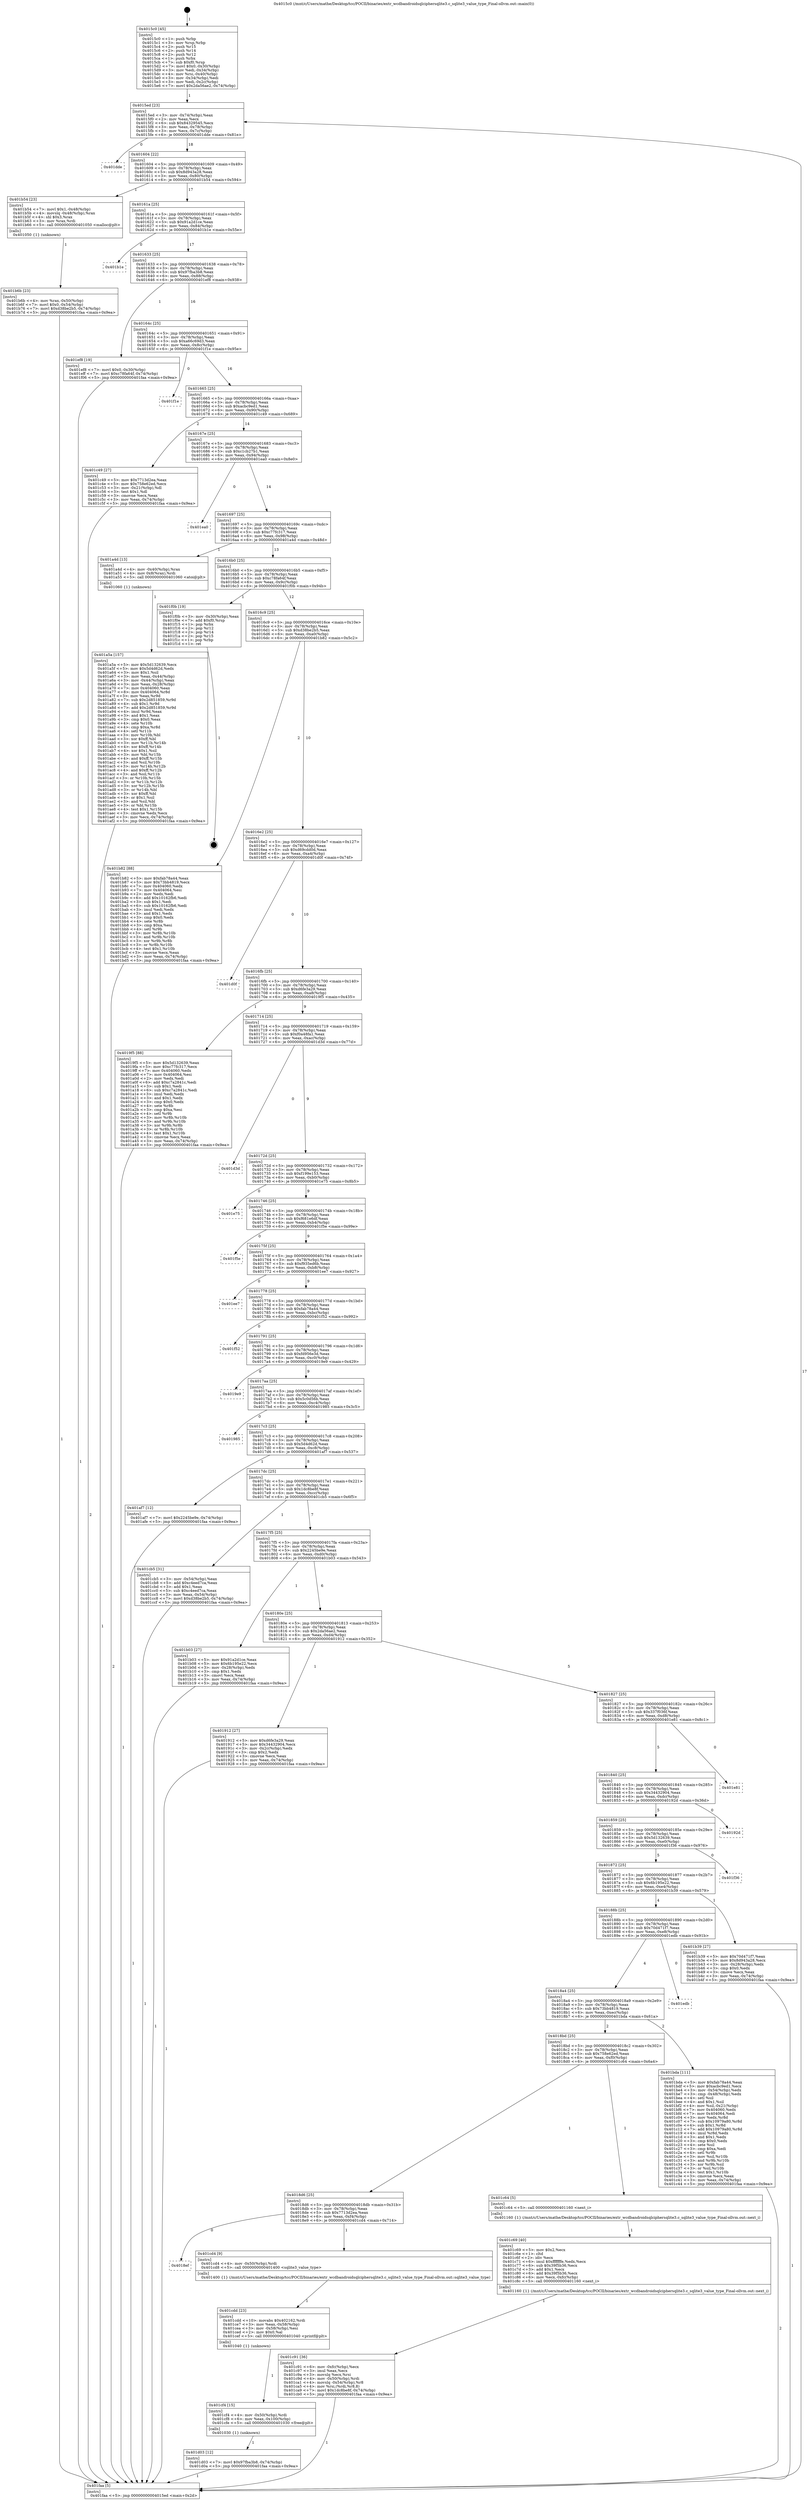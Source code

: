 digraph "0x4015c0" {
  label = "0x4015c0 (/mnt/c/Users/mathe/Desktop/tcc/POCII/binaries/extr_wcdbandroidsqlciphersqlite3.c_sqlite3_value_type_Final-ollvm.out::main(0))"
  labelloc = "t"
  node[shape=record]

  Entry [label="",width=0.3,height=0.3,shape=circle,fillcolor=black,style=filled]
  "0x4015ed" [label="{
     0x4015ed [23]\l
     | [instrs]\l
     &nbsp;&nbsp;0x4015ed \<+3\>: mov -0x74(%rbp),%eax\l
     &nbsp;&nbsp;0x4015f0 \<+2\>: mov %eax,%ecx\l
     &nbsp;&nbsp;0x4015f2 \<+6\>: sub $0x84329545,%ecx\l
     &nbsp;&nbsp;0x4015f8 \<+3\>: mov %eax,-0x78(%rbp)\l
     &nbsp;&nbsp;0x4015fb \<+3\>: mov %ecx,-0x7c(%rbp)\l
     &nbsp;&nbsp;0x4015fe \<+6\>: je 0000000000401dde \<main+0x81e\>\l
  }"]
  "0x401dde" [label="{
     0x401dde\l
  }", style=dashed]
  "0x401604" [label="{
     0x401604 [22]\l
     | [instrs]\l
     &nbsp;&nbsp;0x401604 \<+5\>: jmp 0000000000401609 \<main+0x49\>\l
     &nbsp;&nbsp;0x401609 \<+3\>: mov -0x78(%rbp),%eax\l
     &nbsp;&nbsp;0x40160c \<+5\>: sub $0x8d943a28,%eax\l
     &nbsp;&nbsp;0x401611 \<+3\>: mov %eax,-0x80(%rbp)\l
     &nbsp;&nbsp;0x401614 \<+6\>: je 0000000000401b54 \<main+0x594\>\l
  }"]
  Exit [label="",width=0.3,height=0.3,shape=circle,fillcolor=black,style=filled,peripheries=2]
  "0x401b54" [label="{
     0x401b54 [23]\l
     | [instrs]\l
     &nbsp;&nbsp;0x401b54 \<+7\>: movl $0x1,-0x48(%rbp)\l
     &nbsp;&nbsp;0x401b5b \<+4\>: movslq -0x48(%rbp),%rax\l
     &nbsp;&nbsp;0x401b5f \<+4\>: shl $0x3,%rax\l
     &nbsp;&nbsp;0x401b63 \<+3\>: mov %rax,%rdi\l
     &nbsp;&nbsp;0x401b66 \<+5\>: call 0000000000401050 \<malloc@plt\>\l
     | [calls]\l
     &nbsp;&nbsp;0x401050 \{1\} (unknown)\l
  }"]
  "0x40161a" [label="{
     0x40161a [25]\l
     | [instrs]\l
     &nbsp;&nbsp;0x40161a \<+5\>: jmp 000000000040161f \<main+0x5f\>\l
     &nbsp;&nbsp;0x40161f \<+3\>: mov -0x78(%rbp),%eax\l
     &nbsp;&nbsp;0x401622 \<+5\>: sub $0x91a2d1ce,%eax\l
     &nbsp;&nbsp;0x401627 \<+6\>: mov %eax,-0x84(%rbp)\l
     &nbsp;&nbsp;0x40162d \<+6\>: je 0000000000401b1e \<main+0x55e\>\l
  }"]
  "0x401d03" [label="{
     0x401d03 [12]\l
     | [instrs]\l
     &nbsp;&nbsp;0x401d03 \<+7\>: movl $0x97fba3b8,-0x74(%rbp)\l
     &nbsp;&nbsp;0x401d0a \<+5\>: jmp 0000000000401faa \<main+0x9ea\>\l
  }"]
  "0x401b1e" [label="{
     0x401b1e\l
  }", style=dashed]
  "0x401633" [label="{
     0x401633 [25]\l
     | [instrs]\l
     &nbsp;&nbsp;0x401633 \<+5\>: jmp 0000000000401638 \<main+0x78\>\l
     &nbsp;&nbsp;0x401638 \<+3\>: mov -0x78(%rbp),%eax\l
     &nbsp;&nbsp;0x40163b \<+5\>: sub $0x97fba3b8,%eax\l
     &nbsp;&nbsp;0x401640 \<+6\>: mov %eax,-0x88(%rbp)\l
     &nbsp;&nbsp;0x401646 \<+6\>: je 0000000000401ef8 \<main+0x938\>\l
  }"]
  "0x401cf4" [label="{
     0x401cf4 [15]\l
     | [instrs]\l
     &nbsp;&nbsp;0x401cf4 \<+4\>: mov -0x50(%rbp),%rdi\l
     &nbsp;&nbsp;0x401cf8 \<+6\>: mov %eax,-0x100(%rbp)\l
     &nbsp;&nbsp;0x401cfe \<+5\>: call 0000000000401030 \<free@plt\>\l
     | [calls]\l
     &nbsp;&nbsp;0x401030 \{1\} (unknown)\l
  }"]
  "0x401ef8" [label="{
     0x401ef8 [19]\l
     | [instrs]\l
     &nbsp;&nbsp;0x401ef8 \<+7\>: movl $0x0,-0x30(%rbp)\l
     &nbsp;&nbsp;0x401eff \<+7\>: movl $0xc78fa64f,-0x74(%rbp)\l
     &nbsp;&nbsp;0x401f06 \<+5\>: jmp 0000000000401faa \<main+0x9ea\>\l
  }"]
  "0x40164c" [label="{
     0x40164c [25]\l
     | [instrs]\l
     &nbsp;&nbsp;0x40164c \<+5\>: jmp 0000000000401651 \<main+0x91\>\l
     &nbsp;&nbsp;0x401651 \<+3\>: mov -0x78(%rbp),%eax\l
     &nbsp;&nbsp;0x401654 \<+5\>: sub $0xa66c69d3,%eax\l
     &nbsp;&nbsp;0x401659 \<+6\>: mov %eax,-0x8c(%rbp)\l
     &nbsp;&nbsp;0x40165f \<+6\>: je 0000000000401f1e \<main+0x95e\>\l
  }"]
  "0x401cdd" [label="{
     0x401cdd [23]\l
     | [instrs]\l
     &nbsp;&nbsp;0x401cdd \<+10\>: movabs $0x402162,%rdi\l
     &nbsp;&nbsp;0x401ce7 \<+3\>: mov %eax,-0x58(%rbp)\l
     &nbsp;&nbsp;0x401cea \<+3\>: mov -0x58(%rbp),%esi\l
     &nbsp;&nbsp;0x401ced \<+2\>: mov $0x0,%al\l
     &nbsp;&nbsp;0x401cef \<+5\>: call 0000000000401040 \<printf@plt\>\l
     | [calls]\l
     &nbsp;&nbsp;0x401040 \{1\} (unknown)\l
  }"]
  "0x401f1e" [label="{
     0x401f1e\l
  }", style=dashed]
  "0x401665" [label="{
     0x401665 [25]\l
     | [instrs]\l
     &nbsp;&nbsp;0x401665 \<+5\>: jmp 000000000040166a \<main+0xaa\>\l
     &nbsp;&nbsp;0x40166a \<+3\>: mov -0x78(%rbp),%eax\l
     &nbsp;&nbsp;0x40166d \<+5\>: sub $0xacbc9ed1,%eax\l
     &nbsp;&nbsp;0x401672 \<+6\>: mov %eax,-0x90(%rbp)\l
     &nbsp;&nbsp;0x401678 \<+6\>: je 0000000000401c49 \<main+0x689\>\l
  }"]
  "0x4018ef" [label="{
     0x4018ef\l
  }", style=dashed]
  "0x401c49" [label="{
     0x401c49 [27]\l
     | [instrs]\l
     &nbsp;&nbsp;0x401c49 \<+5\>: mov $0x7713d2ea,%eax\l
     &nbsp;&nbsp;0x401c4e \<+5\>: mov $0x758e62ed,%ecx\l
     &nbsp;&nbsp;0x401c53 \<+3\>: mov -0x21(%rbp),%dl\l
     &nbsp;&nbsp;0x401c56 \<+3\>: test $0x1,%dl\l
     &nbsp;&nbsp;0x401c59 \<+3\>: cmovne %ecx,%eax\l
     &nbsp;&nbsp;0x401c5c \<+3\>: mov %eax,-0x74(%rbp)\l
     &nbsp;&nbsp;0x401c5f \<+5\>: jmp 0000000000401faa \<main+0x9ea\>\l
  }"]
  "0x40167e" [label="{
     0x40167e [25]\l
     | [instrs]\l
     &nbsp;&nbsp;0x40167e \<+5\>: jmp 0000000000401683 \<main+0xc3\>\l
     &nbsp;&nbsp;0x401683 \<+3\>: mov -0x78(%rbp),%eax\l
     &nbsp;&nbsp;0x401686 \<+5\>: sub $0xc1cb27b1,%eax\l
     &nbsp;&nbsp;0x40168b \<+6\>: mov %eax,-0x94(%rbp)\l
     &nbsp;&nbsp;0x401691 \<+6\>: je 0000000000401ea0 \<main+0x8e0\>\l
  }"]
  "0x401cd4" [label="{
     0x401cd4 [9]\l
     | [instrs]\l
     &nbsp;&nbsp;0x401cd4 \<+4\>: mov -0x50(%rbp),%rdi\l
     &nbsp;&nbsp;0x401cd8 \<+5\>: call 0000000000401400 \<sqlite3_value_type\>\l
     | [calls]\l
     &nbsp;&nbsp;0x401400 \{1\} (/mnt/c/Users/mathe/Desktop/tcc/POCII/binaries/extr_wcdbandroidsqlciphersqlite3.c_sqlite3_value_type_Final-ollvm.out::sqlite3_value_type)\l
  }"]
  "0x401ea0" [label="{
     0x401ea0\l
  }", style=dashed]
  "0x401697" [label="{
     0x401697 [25]\l
     | [instrs]\l
     &nbsp;&nbsp;0x401697 \<+5\>: jmp 000000000040169c \<main+0xdc\>\l
     &nbsp;&nbsp;0x40169c \<+3\>: mov -0x78(%rbp),%eax\l
     &nbsp;&nbsp;0x40169f \<+5\>: sub $0xc77fc317,%eax\l
     &nbsp;&nbsp;0x4016a4 \<+6\>: mov %eax,-0x98(%rbp)\l
     &nbsp;&nbsp;0x4016aa \<+6\>: je 0000000000401a4d \<main+0x48d\>\l
  }"]
  "0x401c91" [label="{
     0x401c91 [36]\l
     | [instrs]\l
     &nbsp;&nbsp;0x401c91 \<+6\>: mov -0xfc(%rbp),%ecx\l
     &nbsp;&nbsp;0x401c97 \<+3\>: imul %eax,%ecx\l
     &nbsp;&nbsp;0x401c9a \<+3\>: movslq %ecx,%rsi\l
     &nbsp;&nbsp;0x401c9d \<+4\>: mov -0x50(%rbp),%rdi\l
     &nbsp;&nbsp;0x401ca1 \<+4\>: movslq -0x54(%rbp),%r8\l
     &nbsp;&nbsp;0x401ca5 \<+4\>: mov %rsi,(%rdi,%r8,8)\l
     &nbsp;&nbsp;0x401ca9 \<+7\>: movl $0x1dc8be8f,-0x74(%rbp)\l
     &nbsp;&nbsp;0x401cb0 \<+5\>: jmp 0000000000401faa \<main+0x9ea\>\l
  }"]
  "0x401a4d" [label="{
     0x401a4d [13]\l
     | [instrs]\l
     &nbsp;&nbsp;0x401a4d \<+4\>: mov -0x40(%rbp),%rax\l
     &nbsp;&nbsp;0x401a51 \<+4\>: mov 0x8(%rax),%rdi\l
     &nbsp;&nbsp;0x401a55 \<+5\>: call 0000000000401060 \<atoi@plt\>\l
     | [calls]\l
     &nbsp;&nbsp;0x401060 \{1\} (unknown)\l
  }"]
  "0x4016b0" [label="{
     0x4016b0 [25]\l
     | [instrs]\l
     &nbsp;&nbsp;0x4016b0 \<+5\>: jmp 00000000004016b5 \<main+0xf5\>\l
     &nbsp;&nbsp;0x4016b5 \<+3\>: mov -0x78(%rbp),%eax\l
     &nbsp;&nbsp;0x4016b8 \<+5\>: sub $0xc78fa64f,%eax\l
     &nbsp;&nbsp;0x4016bd \<+6\>: mov %eax,-0x9c(%rbp)\l
     &nbsp;&nbsp;0x4016c3 \<+6\>: je 0000000000401f0b \<main+0x94b\>\l
  }"]
  "0x401c69" [label="{
     0x401c69 [40]\l
     | [instrs]\l
     &nbsp;&nbsp;0x401c69 \<+5\>: mov $0x2,%ecx\l
     &nbsp;&nbsp;0x401c6e \<+1\>: cltd\l
     &nbsp;&nbsp;0x401c6f \<+2\>: idiv %ecx\l
     &nbsp;&nbsp;0x401c71 \<+6\>: imul $0xfffffffe,%edx,%ecx\l
     &nbsp;&nbsp;0x401c77 \<+6\>: sub $0x39f5b36,%ecx\l
     &nbsp;&nbsp;0x401c7d \<+3\>: add $0x1,%ecx\l
     &nbsp;&nbsp;0x401c80 \<+6\>: add $0x39f5b36,%ecx\l
     &nbsp;&nbsp;0x401c86 \<+6\>: mov %ecx,-0xfc(%rbp)\l
     &nbsp;&nbsp;0x401c8c \<+5\>: call 0000000000401160 \<next_i\>\l
     | [calls]\l
     &nbsp;&nbsp;0x401160 \{1\} (/mnt/c/Users/mathe/Desktop/tcc/POCII/binaries/extr_wcdbandroidsqlciphersqlite3.c_sqlite3_value_type_Final-ollvm.out::next_i)\l
  }"]
  "0x401f0b" [label="{
     0x401f0b [19]\l
     | [instrs]\l
     &nbsp;&nbsp;0x401f0b \<+3\>: mov -0x30(%rbp),%eax\l
     &nbsp;&nbsp;0x401f0e \<+7\>: add $0xf0,%rsp\l
     &nbsp;&nbsp;0x401f15 \<+1\>: pop %rbx\l
     &nbsp;&nbsp;0x401f16 \<+2\>: pop %r12\l
     &nbsp;&nbsp;0x401f18 \<+2\>: pop %r14\l
     &nbsp;&nbsp;0x401f1a \<+2\>: pop %r15\l
     &nbsp;&nbsp;0x401f1c \<+1\>: pop %rbp\l
     &nbsp;&nbsp;0x401f1d \<+1\>: ret\l
  }"]
  "0x4016c9" [label="{
     0x4016c9 [25]\l
     | [instrs]\l
     &nbsp;&nbsp;0x4016c9 \<+5\>: jmp 00000000004016ce \<main+0x10e\>\l
     &nbsp;&nbsp;0x4016ce \<+3\>: mov -0x78(%rbp),%eax\l
     &nbsp;&nbsp;0x4016d1 \<+5\>: sub $0xd38be2b5,%eax\l
     &nbsp;&nbsp;0x4016d6 \<+6\>: mov %eax,-0xa0(%rbp)\l
     &nbsp;&nbsp;0x4016dc \<+6\>: je 0000000000401b82 \<main+0x5c2\>\l
  }"]
  "0x4018d6" [label="{
     0x4018d6 [25]\l
     | [instrs]\l
     &nbsp;&nbsp;0x4018d6 \<+5\>: jmp 00000000004018db \<main+0x31b\>\l
     &nbsp;&nbsp;0x4018db \<+3\>: mov -0x78(%rbp),%eax\l
     &nbsp;&nbsp;0x4018de \<+5\>: sub $0x7713d2ea,%eax\l
     &nbsp;&nbsp;0x4018e3 \<+6\>: mov %eax,-0xf4(%rbp)\l
     &nbsp;&nbsp;0x4018e9 \<+6\>: je 0000000000401cd4 \<main+0x714\>\l
  }"]
  "0x401b82" [label="{
     0x401b82 [88]\l
     | [instrs]\l
     &nbsp;&nbsp;0x401b82 \<+5\>: mov $0xfab78a44,%eax\l
     &nbsp;&nbsp;0x401b87 \<+5\>: mov $0x73bb4819,%ecx\l
     &nbsp;&nbsp;0x401b8c \<+7\>: mov 0x404060,%edx\l
     &nbsp;&nbsp;0x401b93 \<+7\>: mov 0x404064,%esi\l
     &nbsp;&nbsp;0x401b9a \<+2\>: mov %edx,%edi\l
     &nbsp;&nbsp;0x401b9c \<+6\>: add $0x10162fb6,%edi\l
     &nbsp;&nbsp;0x401ba2 \<+3\>: sub $0x1,%edi\l
     &nbsp;&nbsp;0x401ba5 \<+6\>: sub $0x10162fb6,%edi\l
     &nbsp;&nbsp;0x401bab \<+3\>: imul %edi,%edx\l
     &nbsp;&nbsp;0x401bae \<+3\>: and $0x1,%edx\l
     &nbsp;&nbsp;0x401bb1 \<+3\>: cmp $0x0,%edx\l
     &nbsp;&nbsp;0x401bb4 \<+4\>: sete %r8b\l
     &nbsp;&nbsp;0x401bb8 \<+3\>: cmp $0xa,%esi\l
     &nbsp;&nbsp;0x401bbb \<+4\>: setl %r9b\l
     &nbsp;&nbsp;0x401bbf \<+3\>: mov %r8b,%r10b\l
     &nbsp;&nbsp;0x401bc2 \<+3\>: and %r9b,%r10b\l
     &nbsp;&nbsp;0x401bc5 \<+3\>: xor %r9b,%r8b\l
     &nbsp;&nbsp;0x401bc8 \<+3\>: or %r8b,%r10b\l
     &nbsp;&nbsp;0x401bcb \<+4\>: test $0x1,%r10b\l
     &nbsp;&nbsp;0x401bcf \<+3\>: cmovne %ecx,%eax\l
     &nbsp;&nbsp;0x401bd2 \<+3\>: mov %eax,-0x74(%rbp)\l
     &nbsp;&nbsp;0x401bd5 \<+5\>: jmp 0000000000401faa \<main+0x9ea\>\l
  }"]
  "0x4016e2" [label="{
     0x4016e2 [25]\l
     | [instrs]\l
     &nbsp;&nbsp;0x4016e2 \<+5\>: jmp 00000000004016e7 \<main+0x127\>\l
     &nbsp;&nbsp;0x4016e7 \<+3\>: mov -0x78(%rbp),%eax\l
     &nbsp;&nbsp;0x4016ea \<+5\>: sub $0xd69cdd0d,%eax\l
     &nbsp;&nbsp;0x4016ef \<+6\>: mov %eax,-0xa4(%rbp)\l
     &nbsp;&nbsp;0x4016f5 \<+6\>: je 0000000000401d0f \<main+0x74f\>\l
  }"]
  "0x401c64" [label="{
     0x401c64 [5]\l
     | [instrs]\l
     &nbsp;&nbsp;0x401c64 \<+5\>: call 0000000000401160 \<next_i\>\l
     | [calls]\l
     &nbsp;&nbsp;0x401160 \{1\} (/mnt/c/Users/mathe/Desktop/tcc/POCII/binaries/extr_wcdbandroidsqlciphersqlite3.c_sqlite3_value_type_Final-ollvm.out::next_i)\l
  }"]
  "0x401d0f" [label="{
     0x401d0f\l
  }", style=dashed]
  "0x4016fb" [label="{
     0x4016fb [25]\l
     | [instrs]\l
     &nbsp;&nbsp;0x4016fb \<+5\>: jmp 0000000000401700 \<main+0x140\>\l
     &nbsp;&nbsp;0x401700 \<+3\>: mov -0x78(%rbp),%eax\l
     &nbsp;&nbsp;0x401703 \<+5\>: sub $0xd6fe3a29,%eax\l
     &nbsp;&nbsp;0x401708 \<+6\>: mov %eax,-0xa8(%rbp)\l
     &nbsp;&nbsp;0x40170e \<+6\>: je 00000000004019f5 \<main+0x435\>\l
  }"]
  "0x4018bd" [label="{
     0x4018bd [25]\l
     | [instrs]\l
     &nbsp;&nbsp;0x4018bd \<+5\>: jmp 00000000004018c2 \<main+0x302\>\l
     &nbsp;&nbsp;0x4018c2 \<+3\>: mov -0x78(%rbp),%eax\l
     &nbsp;&nbsp;0x4018c5 \<+5\>: sub $0x758e62ed,%eax\l
     &nbsp;&nbsp;0x4018ca \<+6\>: mov %eax,-0xf0(%rbp)\l
     &nbsp;&nbsp;0x4018d0 \<+6\>: je 0000000000401c64 \<main+0x6a4\>\l
  }"]
  "0x4019f5" [label="{
     0x4019f5 [88]\l
     | [instrs]\l
     &nbsp;&nbsp;0x4019f5 \<+5\>: mov $0x5d132639,%eax\l
     &nbsp;&nbsp;0x4019fa \<+5\>: mov $0xc77fc317,%ecx\l
     &nbsp;&nbsp;0x4019ff \<+7\>: mov 0x404060,%edx\l
     &nbsp;&nbsp;0x401a06 \<+7\>: mov 0x404064,%esi\l
     &nbsp;&nbsp;0x401a0d \<+2\>: mov %edx,%edi\l
     &nbsp;&nbsp;0x401a0f \<+6\>: add $0xc7a2841c,%edi\l
     &nbsp;&nbsp;0x401a15 \<+3\>: sub $0x1,%edi\l
     &nbsp;&nbsp;0x401a18 \<+6\>: sub $0xc7a2841c,%edi\l
     &nbsp;&nbsp;0x401a1e \<+3\>: imul %edi,%edx\l
     &nbsp;&nbsp;0x401a21 \<+3\>: and $0x1,%edx\l
     &nbsp;&nbsp;0x401a24 \<+3\>: cmp $0x0,%edx\l
     &nbsp;&nbsp;0x401a27 \<+4\>: sete %r8b\l
     &nbsp;&nbsp;0x401a2b \<+3\>: cmp $0xa,%esi\l
     &nbsp;&nbsp;0x401a2e \<+4\>: setl %r9b\l
     &nbsp;&nbsp;0x401a32 \<+3\>: mov %r8b,%r10b\l
     &nbsp;&nbsp;0x401a35 \<+3\>: and %r9b,%r10b\l
     &nbsp;&nbsp;0x401a38 \<+3\>: xor %r9b,%r8b\l
     &nbsp;&nbsp;0x401a3b \<+3\>: or %r8b,%r10b\l
     &nbsp;&nbsp;0x401a3e \<+4\>: test $0x1,%r10b\l
     &nbsp;&nbsp;0x401a42 \<+3\>: cmovne %ecx,%eax\l
     &nbsp;&nbsp;0x401a45 \<+3\>: mov %eax,-0x74(%rbp)\l
     &nbsp;&nbsp;0x401a48 \<+5\>: jmp 0000000000401faa \<main+0x9ea\>\l
  }"]
  "0x401714" [label="{
     0x401714 [25]\l
     | [instrs]\l
     &nbsp;&nbsp;0x401714 \<+5\>: jmp 0000000000401719 \<main+0x159\>\l
     &nbsp;&nbsp;0x401719 \<+3\>: mov -0x78(%rbp),%eax\l
     &nbsp;&nbsp;0x40171c \<+5\>: sub $0xf0a48fa1,%eax\l
     &nbsp;&nbsp;0x401721 \<+6\>: mov %eax,-0xac(%rbp)\l
     &nbsp;&nbsp;0x401727 \<+6\>: je 0000000000401d3d \<main+0x77d\>\l
  }"]
  "0x401bda" [label="{
     0x401bda [111]\l
     | [instrs]\l
     &nbsp;&nbsp;0x401bda \<+5\>: mov $0xfab78a44,%eax\l
     &nbsp;&nbsp;0x401bdf \<+5\>: mov $0xacbc9ed1,%ecx\l
     &nbsp;&nbsp;0x401be4 \<+3\>: mov -0x54(%rbp),%edx\l
     &nbsp;&nbsp;0x401be7 \<+3\>: cmp -0x48(%rbp),%edx\l
     &nbsp;&nbsp;0x401bea \<+4\>: setl %sil\l
     &nbsp;&nbsp;0x401bee \<+4\>: and $0x1,%sil\l
     &nbsp;&nbsp;0x401bf2 \<+4\>: mov %sil,-0x21(%rbp)\l
     &nbsp;&nbsp;0x401bf6 \<+7\>: mov 0x404060,%edx\l
     &nbsp;&nbsp;0x401bfd \<+7\>: mov 0x404064,%edi\l
     &nbsp;&nbsp;0x401c04 \<+3\>: mov %edx,%r8d\l
     &nbsp;&nbsp;0x401c07 \<+7\>: sub $0x10979a80,%r8d\l
     &nbsp;&nbsp;0x401c0e \<+4\>: sub $0x1,%r8d\l
     &nbsp;&nbsp;0x401c12 \<+7\>: add $0x10979a80,%r8d\l
     &nbsp;&nbsp;0x401c19 \<+4\>: imul %r8d,%edx\l
     &nbsp;&nbsp;0x401c1d \<+3\>: and $0x1,%edx\l
     &nbsp;&nbsp;0x401c20 \<+3\>: cmp $0x0,%edx\l
     &nbsp;&nbsp;0x401c23 \<+4\>: sete %sil\l
     &nbsp;&nbsp;0x401c27 \<+3\>: cmp $0xa,%edi\l
     &nbsp;&nbsp;0x401c2a \<+4\>: setl %r9b\l
     &nbsp;&nbsp;0x401c2e \<+3\>: mov %sil,%r10b\l
     &nbsp;&nbsp;0x401c31 \<+3\>: and %r9b,%r10b\l
     &nbsp;&nbsp;0x401c34 \<+3\>: xor %r9b,%sil\l
     &nbsp;&nbsp;0x401c37 \<+3\>: or %sil,%r10b\l
     &nbsp;&nbsp;0x401c3a \<+4\>: test $0x1,%r10b\l
     &nbsp;&nbsp;0x401c3e \<+3\>: cmovne %ecx,%eax\l
     &nbsp;&nbsp;0x401c41 \<+3\>: mov %eax,-0x74(%rbp)\l
     &nbsp;&nbsp;0x401c44 \<+5\>: jmp 0000000000401faa \<main+0x9ea\>\l
  }"]
  "0x401d3d" [label="{
     0x401d3d\l
  }", style=dashed]
  "0x40172d" [label="{
     0x40172d [25]\l
     | [instrs]\l
     &nbsp;&nbsp;0x40172d \<+5\>: jmp 0000000000401732 \<main+0x172\>\l
     &nbsp;&nbsp;0x401732 \<+3\>: mov -0x78(%rbp),%eax\l
     &nbsp;&nbsp;0x401735 \<+5\>: sub $0xf199e153,%eax\l
     &nbsp;&nbsp;0x40173a \<+6\>: mov %eax,-0xb0(%rbp)\l
     &nbsp;&nbsp;0x401740 \<+6\>: je 0000000000401e75 \<main+0x8b5\>\l
  }"]
  "0x4018a4" [label="{
     0x4018a4 [25]\l
     | [instrs]\l
     &nbsp;&nbsp;0x4018a4 \<+5\>: jmp 00000000004018a9 \<main+0x2e9\>\l
     &nbsp;&nbsp;0x4018a9 \<+3\>: mov -0x78(%rbp),%eax\l
     &nbsp;&nbsp;0x4018ac \<+5\>: sub $0x73bb4819,%eax\l
     &nbsp;&nbsp;0x4018b1 \<+6\>: mov %eax,-0xec(%rbp)\l
     &nbsp;&nbsp;0x4018b7 \<+6\>: je 0000000000401bda \<main+0x61a\>\l
  }"]
  "0x401e75" [label="{
     0x401e75\l
  }", style=dashed]
  "0x401746" [label="{
     0x401746 [25]\l
     | [instrs]\l
     &nbsp;&nbsp;0x401746 \<+5\>: jmp 000000000040174b \<main+0x18b\>\l
     &nbsp;&nbsp;0x40174b \<+3\>: mov -0x78(%rbp),%eax\l
     &nbsp;&nbsp;0x40174e \<+5\>: sub $0xf681e6df,%eax\l
     &nbsp;&nbsp;0x401753 \<+6\>: mov %eax,-0xb4(%rbp)\l
     &nbsp;&nbsp;0x401759 \<+6\>: je 0000000000401f5e \<main+0x99e\>\l
  }"]
  "0x401edb" [label="{
     0x401edb\l
  }", style=dashed]
  "0x401f5e" [label="{
     0x401f5e\l
  }", style=dashed]
  "0x40175f" [label="{
     0x40175f [25]\l
     | [instrs]\l
     &nbsp;&nbsp;0x40175f \<+5\>: jmp 0000000000401764 \<main+0x1a4\>\l
     &nbsp;&nbsp;0x401764 \<+3\>: mov -0x78(%rbp),%eax\l
     &nbsp;&nbsp;0x401767 \<+5\>: sub $0xf935ed6b,%eax\l
     &nbsp;&nbsp;0x40176c \<+6\>: mov %eax,-0xb8(%rbp)\l
     &nbsp;&nbsp;0x401772 \<+6\>: je 0000000000401ee7 \<main+0x927\>\l
  }"]
  "0x401b6b" [label="{
     0x401b6b [23]\l
     | [instrs]\l
     &nbsp;&nbsp;0x401b6b \<+4\>: mov %rax,-0x50(%rbp)\l
     &nbsp;&nbsp;0x401b6f \<+7\>: movl $0x0,-0x54(%rbp)\l
     &nbsp;&nbsp;0x401b76 \<+7\>: movl $0xd38be2b5,-0x74(%rbp)\l
     &nbsp;&nbsp;0x401b7d \<+5\>: jmp 0000000000401faa \<main+0x9ea\>\l
  }"]
  "0x401ee7" [label="{
     0x401ee7\l
  }", style=dashed]
  "0x401778" [label="{
     0x401778 [25]\l
     | [instrs]\l
     &nbsp;&nbsp;0x401778 \<+5\>: jmp 000000000040177d \<main+0x1bd\>\l
     &nbsp;&nbsp;0x40177d \<+3\>: mov -0x78(%rbp),%eax\l
     &nbsp;&nbsp;0x401780 \<+5\>: sub $0xfab78a44,%eax\l
     &nbsp;&nbsp;0x401785 \<+6\>: mov %eax,-0xbc(%rbp)\l
     &nbsp;&nbsp;0x40178b \<+6\>: je 0000000000401f52 \<main+0x992\>\l
  }"]
  "0x40188b" [label="{
     0x40188b [25]\l
     | [instrs]\l
     &nbsp;&nbsp;0x40188b \<+5\>: jmp 0000000000401890 \<main+0x2d0\>\l
     &nbsp;&nbsp;0x401890 \<+3\>: mov -0x78(%rbp),%eax\l
     &nbsp;&nbsp;0x401893 \<+5\>: sub $0x70d471f7,%eax\l
     &nbsp;&nbsp;0x401898 \<+6\>: mov %eax,-0xe8(%rbp)\l
     &nbsp;&nbsp;0x40189e \<+6\>: je 0000000000401edb \<main+0x91b\>\l
  }"]
  "0x401f52" [label="{
     0x401f52\l
  }", style=dashed]
  "0x401791" [label="{
     0x401791 [25]\l
     | [instrs]\l
     &nbsp;&nbsp;0x401791 \<+5\>: jmp 0000000000401796 \<main+0x1d6\>\l
     &nbsp;&nbsp;0x401796 \<+3\>: mov -0x78(%rbp),%eax\l
     &nbsp;&nbsp;0x401799 \<+5\>: sub $0xfd956e3d,%eax\l
     &nbsp;&nbsp;0x40179e \<+6\>: mov %eax,-0xc0(%rbp)\l
     &nbsp;&nbsp;0x4017a4 \<+6\>: je 00000000004019e9 \<main+0x429\>\l
  }"]
  "0x401b39" [label="{
     0x401b39 [27]\l
     | [instrs]\l
     &nbsp;&nbsp;0x401b39 \<+5\>: mov $0x70d471f7,%eax\l
     &nbsp;&nbsp;0x401b3e \<+5\>: mov $0x8d943a28,%ecx\l
     &nbsp;&nbsp;0x401b43 \<+3\>: mov -0x28(%rbp),%edx\l
     &nbsp;&nbsp;0x401b46 \<+3\>: cmp $0x0,%edx\l
     &nbsp;&nbsp;0x401b49 \<+3\>: cmove %ecx,%eax\l
     &nbsp;&nbsp;0x401b4c \<+3\>: mov %eax,-0x74(%rbp)\l
     &nbsp;&nbsp;0x401b4f \<+5\>: jmp 0000000000401faa \<main+0x9ea\>\l
  }"]
  "0x4019e9" [label="{
     0x4019e9\l
  }", style=dashed]
  "0x4017aa" [label="{
     0x4017aa [25]\l
     | [instrs]\l
     &nbsp;&nbsp;0x4017aa \<+5\>: jmp 00000000004017af \<main+0x1ef\>\l
     &nbsp;&nbsp;0x4017af \<+3\>: mov -0x78(%rbp),%eax\l
     &nbsp;&nbsp;0x4017b2 \<+5\>: sub $0x5c0d56b,%eax\l
     &nbsp;&nbsp;0x4017b7 \<+6\>: mov %eax,-0xc4(%rbp)\l
     &nbsp;&nbsp;0x4017bd \<+6\>: je 0000000000401985 \<main+0x3c5\>\l
  }"]
  "0x401872" [label="{
     0x401872 [25]\l
     | [instrs]\l
     &nbsp;&nbsp;0x401872 \<+5\>: jmp 0000000000401877 \<main+0x2b7\>\l
     &nbsp;&nbsp;0x401877 \<+3\>: mov -0x78(%rbp),%eax\l
     &nbsp;&nbsp;0x40187a \<+5\>: sub $0x6b195e22,%eax\l
     &nbsp;&nbsp;0x40187f \<+6\>: mov %eax,-0xe4(%rbp)\l
     &nbsp;&nbsp;0x401885 \<+6\>: je 0000000000401b39 \<main+0x579\>\l
  }"]
  "0x401985" [label="{
     0x401985\l
  }", style=dashed]
  "0x4017c3" [label="{
     0x4017c3 [25]\l
     | [instrs]\l
     &nbsp;&nbsp;0x4017c3 \<+5\>: jmp 00000000004017c8 \<main+0x208\>\l
     &nbsp;&nbsp;0x4017c8 \<+3\>: mov -0x78(%rbp),%eax\l
     &nbsp;&nbsp;0x4017cb \<+5\>: sub $0x5d4d62d,%eax\l
     &nbsp;&nbsp;0x4017d0 \<+6\>: mov %eax,-0xc8(%rbp)\l
     &nbsp;&nbsp;0x4017d6 \<+6\>: je 0000000000401af7 \<main+0x537\>\l
  }"]
  "0x401f36" [label="{
     0x401f36\l
  }", style=dashed]
  "0x401af7" [label="{
     0x401af7 [12]\l
     | [instrs]\l
     &nbsp;&nbsp;0x401af7 \<+7\>: movl $0x2245be9e,-0x74(%rbp)\l
     &nbsp;&nbsp;0x401afe \<+5\>: jmp 0000000000401faa \<main+0x9ea\>\l
  }"]
  "0x4017dc" [label="{
     0x4017dc [25]\l
     | [instrs]\l
     &nbsp;&nbsp;0x4017dc \<+5\>: jmp 00000000004017e1 \<main+0x221\>\l
     &nbsp;&nbsp;0x4017e1 \<+3\>: mov -0x78(%rbp),%eax\l
     &nbsp;&nbsp;0x4017e4 \<+5\>: sub $0x1dc8be8f,%eax\l
     &nbsp;&nbsp;0x4017e9 \<+6\>: mov %eax,-0xcc(%rbp)\l
     &nbsp;&nbsp;0x4017ef \<+6\>: je 0000000000401cb5 \<main+0x6f5\>\l
  }"]
  "0x401859" [label="{
     0x401859 [25]\l
     | [instrs]\l
     &nbsp;&nbsp;0x401859 \<+5\>: jmp 000000000040185e \<main+0x29e\>\l
     &nbsp;&nbsp;0x40185e \<+3\>: mov -0x78(%rbp),%eax\l
     &nbsp;&nbsp;0x401861 \<+5\>: sub $0x5d132639,%eax\l
     &nbsp;&nbsp;0x401866 \<+6\>: mov %eax,-0xe0(%rbp)\l
     &nbsp;&nbsp;0x40186c \<+6\>: je 0000000000401f36 \<main+0x976\>\l
  }"]
  "0x401cb5" [label="{
     0x401cb5 [31]\l
     | [instrs]\l
     &nbsp;&nbsp;0x401cb5 \<+3\>: mov -0x54(%rbp),%eax\l
     &nbsp;&nbsp;0x401cb8 \<+5\>: add $0xc4eed7ca,%eax\l
     &nbsp;&nbsp;0x401cbd \<+3\>: add $0x1,%eax\l
     &nbsp;&nbsp;0x401cc0 \<+5\>: sub $0xc4eed7ca,%eax\l
     &nbsp;&nbsp;0x401cc5 \<+3\>: mov %eax,-0x54(%rbp)\l
     &nbsp;&nbsp;0x401cc8 \<+7\>: movl $0xd38be2b5,-0x74(%rbp)\l
     &nbsp;&nbsp;0x401ccf \<+5\>: jmp 0000000000401faa \<main+0x9ea\>\l
  }"]
  "0x4017f5" [label="{
     0x4017f5 [25]\l
     | [instrs]\l
     &nbsp;&nbsp;0x4017f5 \<+5\>: jmp 00000000004017fa \<main+0x23a\>\l
     &nbsp;&nbsp;0x4017fa \<+3\>: mov -0x78(%rbp),%eax\l
     &nbsp;&nbsp;0x4017fd \<+5\>: sub $0x2245be9e,%eax\l
     &nbsp;&nbsp;0x401802 \<+6\>: mov %eax,-0xd0(%rbp)\l
     &nbsp;&nbsp;0x401808 \<+6\>: je 0000000000401b03 \<main+0x543\>\l
  }"]
  "0x40192d" [label="{
     0x40192d\l
  }", style=dashed]
  "0x401b03" [label="{
     0x401b03 [27]\l
     | [instrs]\l
     &nbsp;&nbsp;0x401b03 \<+5\>: mov $0x91a2d1ce,%eax\l
     &nbsp;&nbsp;0x401b08 \<+5\>: mov $0x6b195e22,%ecx\l
     &nbsp;&nbsp;0x401b0d \<+3\>: mov -0x28(%rbp),%edx\l
     &nbsp;&nbsp;0x401b10 \<+3\>: cmp $0x1,%edx\l
     &nbsp;&nbsp;0x401b13 \<+3\>: cmovl %ecx,%eax\l
     &nbsp;&nbsp;0x401b16 \<+3\>: mov %eax,-0x74(%rbp)\l
     &nbsp;&nbsp;0x401b19 \<+5\>: jmp 0000000000401faa \<main+0x9ea\>\l
  }"]
  "0x40180e" [label="{
     0x40180e [25]\l
     | [instrs]\l
     &nbsp;&nbsp;0x40180e \<+5\>: jmp 0000000000401813 \<main+0x253\>\l
     &nbsp;&nbsp;0x401813 \<+3\>: mov -0x78(%rbp),%eax\l
     &nbsp;&nbsp;0x401816 \<+5\>: sub $0x2da56ae2,%eax\l
     &nbsp;&nbsp;0x40181b \<+6\>: mov %eax,-0xd4(%rbp)\l
     &nbsp;&nbsp;0x401821 \<+6\>: je 0000000000401912 \<main+0x352\>\l
  }"]
  "0x401840" [label="{
     0x401840 [25]\l
     | [instrs]\l
     &nbsp;&nbsp;0x401840 \<+5\>: jmp 0000000000401845 \<main+0x285\>\l
     &nbsp;&nbsp;0x401845 \<+3\>: mov -0x78(%rbp),%eax\l
     &nbsp;&nbsp;0x401848 \<+5\>: sub $0x34432904,%eax\l
     &nbsp;&nbsp;0x40184d \<+6\>: mov %eax,-0xdc(%rbp)\l
     &nbsp;&nbsp;0x401853 \<+6\>: je 000000000040192d \<main+0x36d\>\l
  }"]
  "0x401912" [label="{
     0x401912 [27]\l
     | [instrs]\l
     &nbsp;&nbsp;0x401912 \<+5\>: mov $0xd6fe3a29,%eax\l
     &nbsp;&nbsp;0x401917 \<+5\>: mov $0x34432904,%ecx\l
     &nbsp;&nbsp;0x40191c \<+3\>: mov -0x2c(%rbp),%edx\l
     &nbsp;&nbsp;0x40191f \<+3\>: cmp $0x2,%edx\l
     &nbsp;&nbsp;0x401922 \<+3\>: cmovne %ecx,%eax\l
     &nbsp;&nbsp;0x401925 \<+3\>: mov %eax,-0x74(%rbp)\l
     &nbsp;&nbsp;0x401928 \<+5\>: jmp 0000000000401faa \<main+0x9ea\>\l
  }"]
  "0x401827" [label="{
     0x401827 [25]\l
     | [instrs]\l
     &nbsp;&nbsp;0x401827 \<+5\>: jmp 000000000040182c \<main+0x26c\>\l
     &nbsp;&nbsp;0x40182c \<+3\>: mov -0x78(%rbp),%eax\l
     &nbsp;&nbsp;0x40182f \<+5\>: sub $0x337f036f,%eax\l
     &nbsp;&nbsp;0x401834 \<+6\>: mov %eax,-0xd8(%rbp)\l
     &nbsp;&nbsp;0x40183a \<+6\>: je 0000000000401e81 \<main+0x8c1\>\l
  }"]
  "0x401faa" [label="{
     0x401faa [5]\l
     | [instrs]\l
     &nbsp;&nbsp;0x401faa \<+5\>: jmp 00000000004015ed \<main+0x2d\>\l
  }"]
  "0x4015c0" [label="{
     0x4015c0 [45]\l
     | [instrs]\l
     &nbsp;&nbsp;0x4015c0 \<+1\>: push %rbp\l
     &nbsp;&nbsp;0x4015c1 \<+3\>: mov %rsp,%rbp\l
     &nbsp;&nbsp;0x4015c4 \<+2\>: push %r15\l
     &nbsp;&nbsp;0x4015c6 \<+2\>: push %r14\l
     &nbsp;&nbsp;0x4015c8 \<+2\>: push %r12\l
     &nbsp;&nbsp;0x4015ca \<+1\>: push %rbx\l
     &nbsp;&nbsp;0x4015cb \<+7\>: sub $0xf0,%rsp\l
     &nbsp;&nbsp;0x4015d2 \<+7\>: movl $0x0,-0x30(%rbp)\l
     &nbsp;&nbsp;0x4015d9 \<+3\>: mov %edi,-0x34(%rbp)\l
     &nbsp;&nbsp;0x4015dc \<+4\>: mov %rsi,-0x40(%rbp)\l
     &nbsp;&nbsp;0x4015e0 \<+3\>: mov -0x34(%rbp),%edi\l
     &nbsp;&nbsp;0x4015e3 \<+3\>: mov %edi,-0x2c(%rbp)\l
     &nbsp;&nbsp;0x4015e6 \<+7\>: movl $0x2da56ae2,-0x74(%rbp)\l
  }"]
  "0x401a5a" [label="{
     0x401a5a [157]\l
     | [instrs]\l
     &nbsp;&nbsp;0x401a5a \<+5\>: mov $0x5d132639,%ecx\l
     &nbsp;&nbsp;0x401a5f \<+5\>: mov $0x5d4d62d,%edx\l
     &nbsp;&nbsp;0x401a64 \<+3\>: mov $0x1,%sil\l
     &nbsp;&nbsp;0x401a67 \<+3\>: mov %eax,-0x44(%rbp)\l
     &nbsp;&nbsp;0x401a6a \<+3\>: mov -0x44(%rbp),%eax\l
     &nbsp;&nbsp;0x401a6d \<+3\>: mov %eax,-0x28(%rbp)\l
     &nbsp;&nbsp;0x401a70 \<+7\>: mov 0x404060,%eax\l
     &nbsp;&nbsp;0x401a77 \<+8\>: mov 0x404064,%r8d\l
     &nbsp;&nbsp;0x401a7f \<+3\>: mov %eax,%r9d\l
     &nbsp;&nbsp;0x401a82 \<+7\>: sub $0x2d851859,%r9d\l
     &nbsp;&nbsp;0x401a89 \<+4\>: sub $0x1,%r9d\l
     &nbsp;&nbsp;0x401a8d \<+7\>: add $0x2d851859,%r9d\l
     &nbsp;&nbsp;0x401a94 \<+4\>: imul %r9d,%eax\l
     &nbsp;&nbsp;0x401a98 \<+3\>: and $0x1,%eax\l
     &nbsp;&nbsp;0x401a9b \<+3\>: cmp $0x0,%eax\l
     &nbsp;&nbsp;0x401a9e \<+4\>: sete %r10b\l
     &nbsp;&nbsp;0x401aa2 \<+4\>: cmp $0xa,%r8d\l
     &nbsp;&nbsp;0x401aa6 \<+4\>: setl %r11b\l
     &nbsp;&nbsp;0x401aaa \<+3\>: mov %r10b,%bl\l
     &nbsp;&nbsp;0x401aad \<+3\>: xor $0xff,%bl\l
     &nbsp;&nbsp;0x401ab0 \<+3\>: mov %r11b,%r14b\l
     &nbsp;&nbsp;0x401ab3 \<+4\>: xor $0xff,%r14b\l
     &nbsp;&nbsp;0x401ab7 \<+4\>: xor $0x1,%sil\l
     &nbsp;&nbsp;0x401abb \<+3\>: mov %bl,%r15b\l
     &nbsp;&nbsp;0x401abe \<+4\>: and $0xff,%r15b\l
     &nbsp;&nbsp;0x401ac2 \<+3\>: and %sil,%r10b\l
     &nbsp;&nbsp;0x401ac5 \<+3\>: mov %r14b,%r12b\l
     &nbsp;&nbsp;0x401ac8 \<+4\>: and $0xff,%r12b\l
     &nbsp;&nbsp;0x401acc \<+3\>: and %sil,%r11b\l
     &nbsp;&nbsp;0x401acf \<+3\>: or %r10b,%r15b\l
     &nbsp;&nbsp;0x401ad2 \<+3\>: or %r11b,%r12b\l
     &nbsp;&nbsp;0x401ad5 \<+3\>: xor %r12b,%r15b\l
     &nbsp;&nbsp;0x401ad8 \<+3\>: or %r14b,%bl\l
     &nbsp;&nbsp;0x401adb \<+3\>: xor $0xff,%bl\l
     &nbsp;&nbsp;0x401ade \<+4\>: or $0x1,%sil\l
     &nbsp;&nbsp;0x401ae2 \<+3\>: and %sil,%bl\l
     &nbsp;&nbsp;0x401ae5 \<+3\>: or %bl,%r15b\l
     &nbsp;&nbsp;0x401ae8 \<+4\>: test $0x1,%r15b\l
     &nbsp;&nbsp;0x401aec \<+3\>: cmovne %edx,%ecx\l
     &nbsp;&nbsp;0x401aef \<+3\>: mov %ecx,-0x74(%rbp)\l
     &nbsp;&nbsp;0x401af2 \<+5\>: jmp 0000000000401faa \<main+0x9ea\>\l
  }"]
  "0x401e81" [label="{
     0x401e81\l
  }", style=dashed]
  Entry -> "0x4015c0" [label=" 1"]
  "0x4015ed" -> "0x401dde" [label=" 0"]
  "0x4015ed" -> "0x401604" [label=" 18"]
  "0x401f0b" -> Exit [label=" 1"]
  "0x401604" -> "0x401b54" [label=" 1"]
  "0x401604" -> "0x40161a" [label=" 17"]
  "0x401ef8" -> "0x401faa" [label=" 1"]
  "0x40161a" -> "0x401b1e" [label=" 0"]
  "0x40161a" -> "0x401633" [label=" 17"]
  "0x401d03" -> "0x401faa" [label=" 1"]
  "0x401633" -> "0x401ef8" [label=" 1"]
  "0x401633" -> "0x40164c" [label=" 16"]
  "0x401cf4" -> "0x401d03" [label=" 1"]
  "0x40164c" -> "0x401f1e" [label=" 0"]
  "0x40164c" -> "0x401665" [label=" 16"]
  "0x401cdd" -> "0x401cf4" [label=" 1"]
  "0x401665" -> "0x401c49" [label=" 2"]
  "0x401665" -> "0x40167e" [label=" 14"]
  "0x401cd4" -> "0x401cdd" [label=" 1"]
  "0x40167e" -> "0x401ea0" [label=" 0"]
  "0x40167e" -> "0x401697" [label=" 14"]
  "0x4018d6" -> "0x4018ef" [label=" 0"]
  "0x401697" -> "0x401a4d" [label=" 1"]
  "0x401697" -> "0x4016b0" [label=" 13"]
  "0x4018d6" -> "0x401cd4" [label=" 1"]
  "0x4016b0" -> "0x401f0b" [label=" 1"]
  "0x4016b0" -> "0x4016c9" [label=" 12"]
  "0x401cb5" -> "0x401faa" [label=" 1"]
  "0x4016c9" -> "0x401b82" [label=" 2"]
  "0x4016c9" -> "0x4016e2" [label=" 10"]
  "0x401c91" -> "0x401faa" [label=" 1"]
  "0x4016e2" -> "0x401d0f" [label=" 0"]
  "0x4016e2" -> "0x4016fb" [label=" 10"]
  "0x401c69" -> "0x401c91" [label=" 1"]
  "0x4016fb" -> "0x4019f5" [label=" 1"]
  "0x4016fb" -> "0x401714" [label=" 9"]
  "0x4018bd" -> "0x4018d6" [label=" 1"]
  "0x401714" -> "0x401d3d" [label=" 0"]
  "0x401714" -> "0x40172d" [label=" 9"]
  "0x4018bd" -> "0x401c64" [label=" 1"]
  "0x40172d" -> "0x401e75" [label=" 0"]
  "0x40172d" -> "0x401746" [label=" 9"]
  "0x401c49" -> "0x401faa" [label=" 2"]
  "0x401746" -> "0x401f5e" [label=" 0"]
  "0x401746" -> "0x40175f" [label=" 9"]
  "0x401bda" -> "0x401faa" [label=" 2"]
  "0x40175f" -> "0x401ee7" [label=" 0"]
  "0x40175f" -> "0x401778" [label=" 9"]
  "0x4018a4" -> "0x401bda" [label=" 2"]
  "0x401778" -> "0x401f52" [label=" 0"]
  "0x401778" -> "0x401791" [label=" 9"]
  "0x401c64" -> "0x401c69" [label=" 1"]
  "0x401791" -> "0x4019e9" [label=" 0"]
  "0x401791" -> "0x4017aa" [label=" 9"]
  "0x40188b" -> "0x4018a4" [label=" 4"]
  "0x4017aa" -> "0x401985" [label=" 0"]
  "0x4017aa" -> "0x4017c3" [label=" 9"]
  "0x4018a4" -> "0x4018bd" [label=" 2"]
  "0x4017c3" -> "0x401af7" [label=" 1"]
  "0x4017c3" -> "0x4017dc" [label=" 8"]
  "0x401b82" -> "0x401faa" [label=" 2"]
  "0x4017dc" -> "0x401cb5" [label=" 1"]
  "0x4017dc" -> "0x4017f5" [label=" 7"]
  "0x401b54" -> "0x401b6b" [label=" 1"]
  "0x4017f5" -> "0x401b03" [label=" 1"]
  "0x4017f5" -> "0x40180e" [label=" 6"]
  "0x401b39" -> "0x401faa" [label=" 1"]
  "0x40180e" -> "0x401912" [label=" 1"]
  "0x40180e" -> "0x401827" [label=" 5"]
  "0x401912" -> "0x401faa" [label=" 1"]
  "0x4015c0" -> "0x4015ed" [label=" 1"]
  "0x401faa" -> "0x4015ed" [label=" 17"]
  "0x4019f5" -> "0x401faa" [label=" 1"]
  "0x401a4d" -> "0x401a5a" [label=" 1"]
  "0x401a5a" -> "0x401faa" [label=" 1"]
  "0x401af7" -> "0x401faa" [label=" 1"]
  "0x401b03" -> "0x401faa" [label=" 1"]
  "0x401872" -> "0x401b39" [label=" 1"]
  "0x401827" -> "0x401e81" [label=" 0"]
  "0x401827" -> "0x401840" [label=" 5"]
  "0x401872" -> "0x40188b" [label=" 4"]
  "0x401840" -> "0x40192d" [label=" 0"]
  "0x401840" -> "0x401859" [label=" 5"]
  "0x401b6b" -> "0x401faa" [label=" 1"]
  "0x401859" -> "0x401f36" [label=" 0"]
  "0x401859" -> "0x401872" [label=" 5"]
  "0x40188b" -> "0x401edb" [label=" 0"]
}

